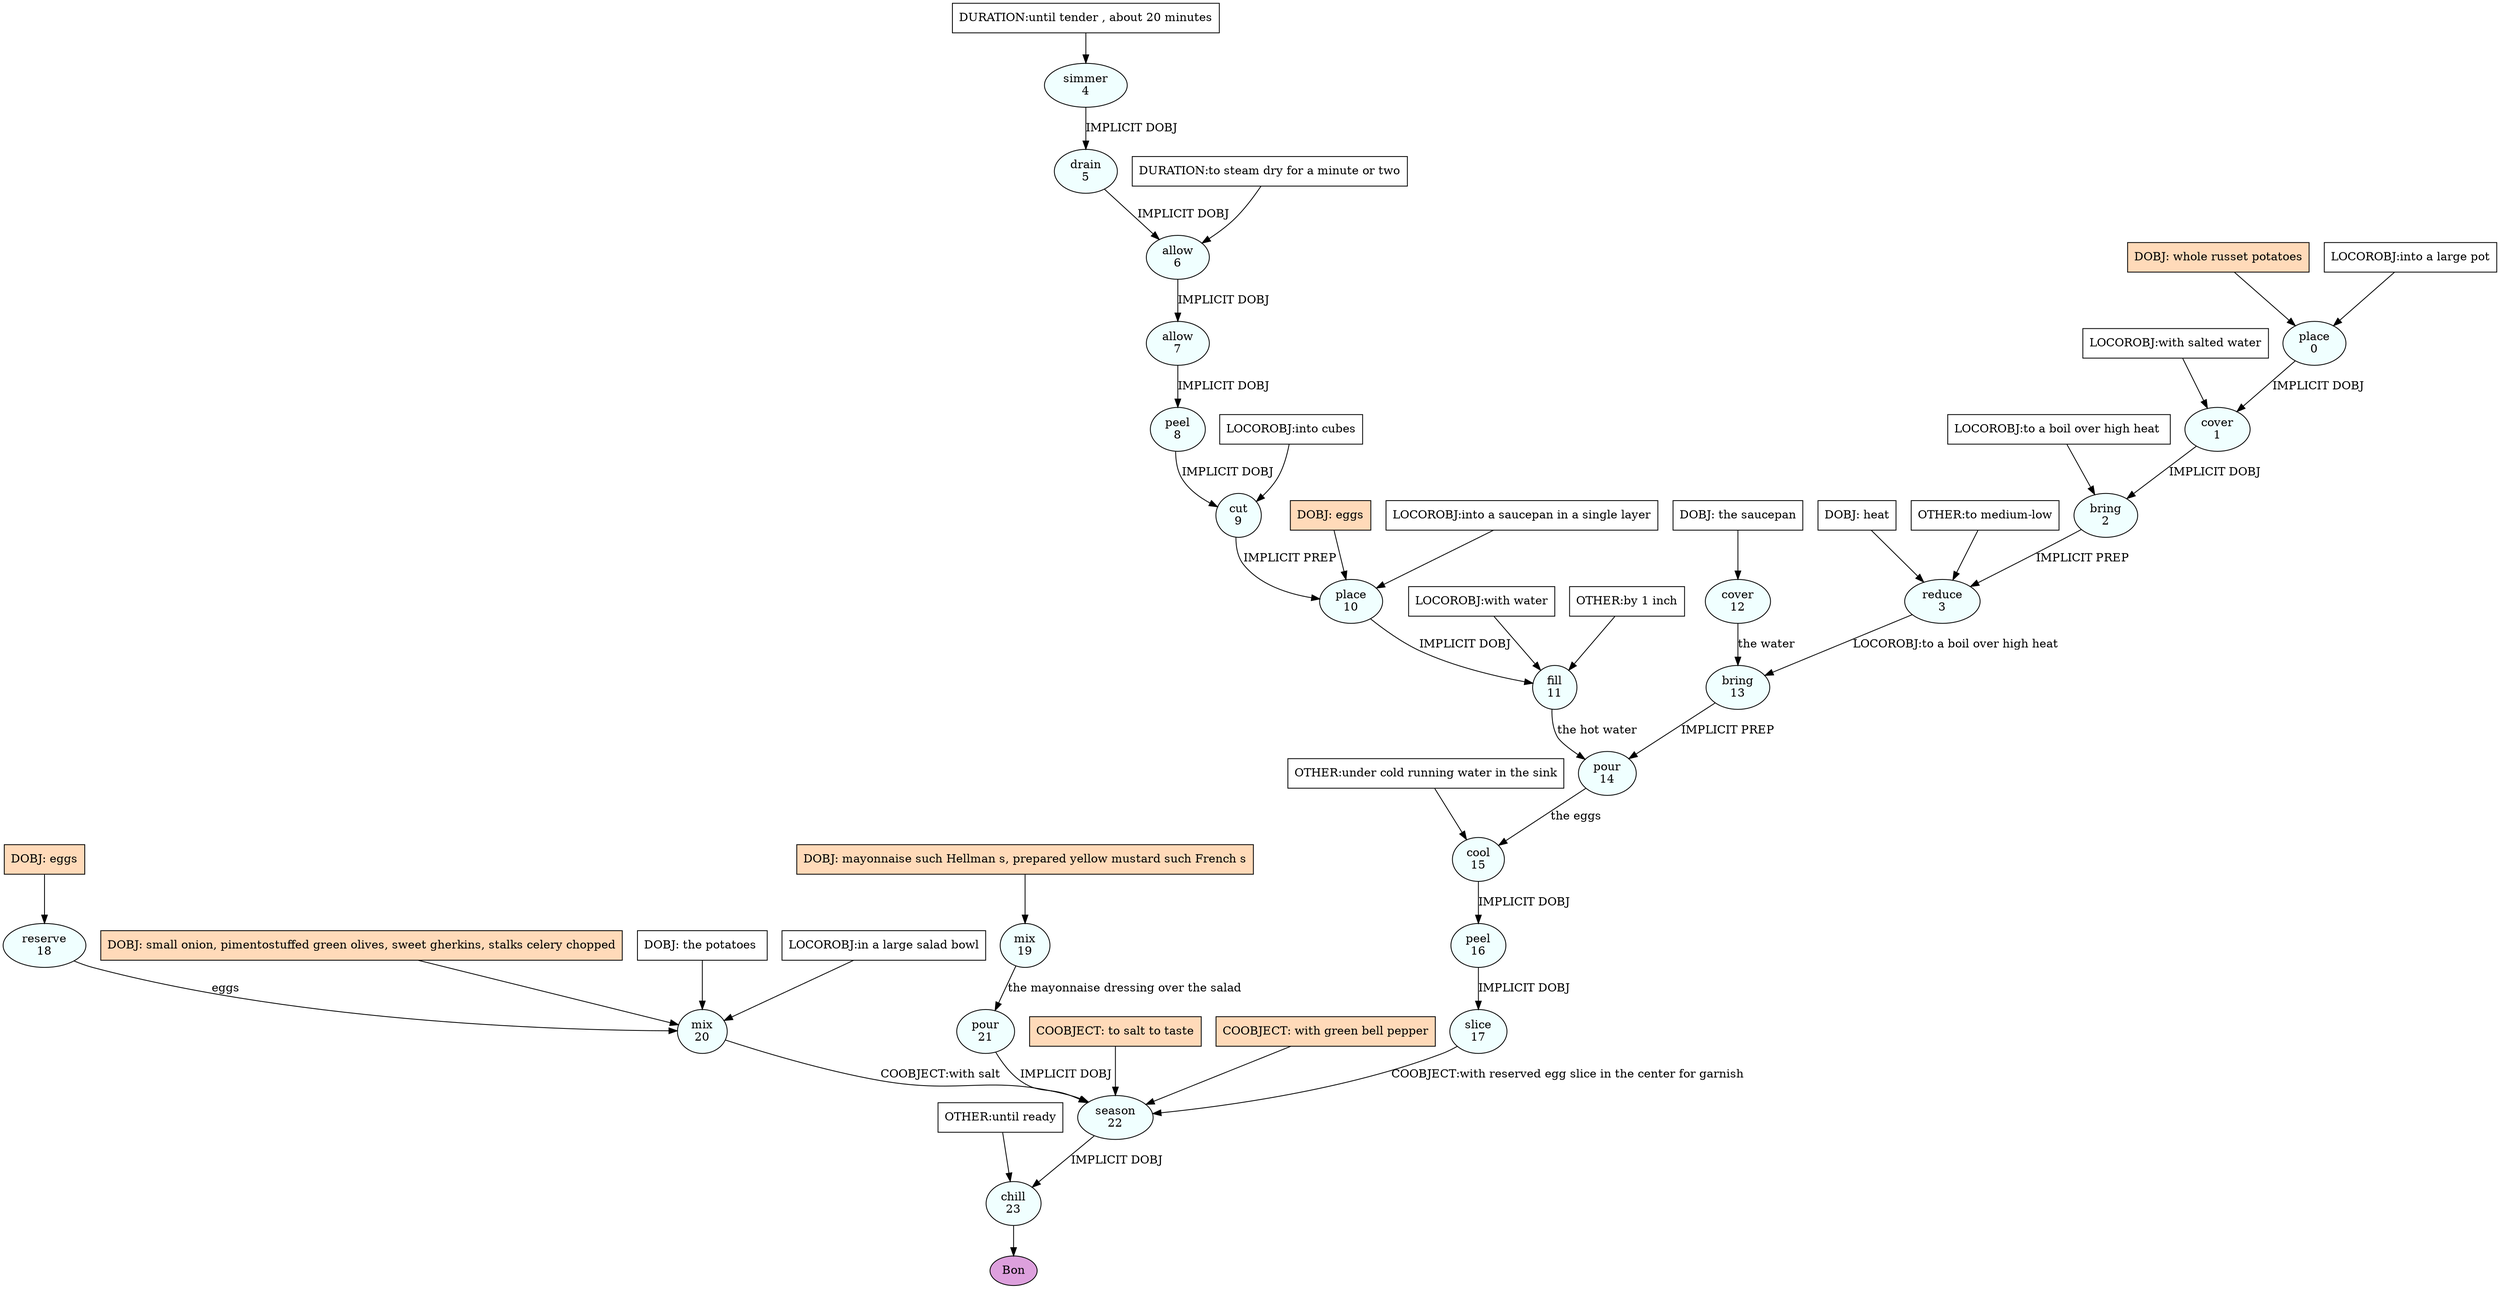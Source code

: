 digraph recipe {
E0[label="place
0", shape=oval, style=filled, fillcolor=azure]
E1[label="cover
1", shape=oval, style=filled, fillcolor=azure]
E2[label="bring
2", shape=oval, style=filled, fillcolor=azure]
E3[label="reduce
3", shape=oval, style=filled, fillcolor=azure]
E4[label="simmer
4", shape=oval, style=filled, fillcolor=azure]
E5[label="drain
5", shape=oval, style=filled, fillcolor=azure]
E6[label="allow
6", shape=oval, style=filled, fillcolor=azure]
E7[label="allow
7", shape=oval, style=filled, fillcolor=azure]
E8[label="peel
8", shape=oval, style=filled, fillcolor=azure]
E9[label="cut
9", shape=oval, style=filled, fillcolor=azure]
E10[label="place
10", shape=oval, style=filled, fillcolor=azure]
E11[label="fill
11", shape=oval, style=filled, fillcolor=azure]
E12[label="cover
12", shape=oval, style=filled, fillcolor=azure]
E13[label="bring
13", shape=oval, style=filled, fillcolor=azure]
E14[label="pour
14", shape=oval, style=filled, fillcolor=azure]
E15[label="cool
15", shape=oval, style=filled, fillcolor=azure]
E16[label="peel
16", shape=oval, style=filled, fillcolor=azure]
E17[label="slice
17", shape=oval, style=filled, fillcolor=azure]
E18[label="reserve
18", shape=oval, style=filled, fillcolor=azure]
E19[label="mix
19", shape=oval, style=filled, fillcolor=azure]
E20[label="mix
20", shape=oval, style=filled, fillcolor=azure]
E21[label="pour
21", shape=oval, style=filled, fillcolor=azure]
E22[label="season
22", shape=oval, style=filled, fillcolor=azure]
E23[label="chill
23", shape=oval, style=filled, fillcolor=azure]
D18[label="DOBJ: eggs", shape=box, style=filled, fillcolor=peachpuff]
D18 -> E18
D0[label="DOBJ: whole russet potatoes", shape=box, style=filled, fillcolor=peachpuff]
D0 -> E0
P0_0[label="LOCOROBJ:into a large pot", shape=box, style=filled, fillcolor=white]
P0_0 -> E0
D19[label="DOBJ: mayonnaise such Hellman s, prepared yellow mustard such French s", shape=box, style=filled, fillcolor=peachpuff]
D19 -> E19
D12[label="DOBJ: the saucepan", shape=box, style=filled, fillcolor=white]
D12 -> E12
P4_0[label="DURATION:until tender , about 20 minutes", shape=box, style=filled, fillcolor=white]
P4_0 -> E4
E0 -> E1 [label="IMPLICIT DOBJ"]
P1_0_0[label="LOCOROBJ:with salted water", shape=box, style=filled, fillcolor=white]
P1_0_0 -> E1
E1 -> E2 [label="IMPLICIT DOBJ"]
P2_0_0[label="LOCOROBJ:to a boil over high heat ", shape=box, style=filled, fillcolor=white]
P2_0_0 -> E2
D3_0[label="DOBJ: heat", shape=box, style=filled, fillcolor=white]
D3_0 -> E3
E2 -> E3 [label="IMPLICIT PREP"]
P3_1_0[label="OTHER:to medium-low", shape=box, style=filled, fillcolor=white]
P3_1_0 -> E3
E4 -> E5 [label="IMPLICIT DOBJ"]
E5 -> E6 [label="IMPLICIT DOBJ"]
P6_0_0[label="DURATION:to steam dry for a minute or two", shape=box, style=filled, fillcolor=white]
P6_0_0 -> E6
E6 -> E7 [label="IMPLICIT DOBJ"]
E7 -> E8 [label="IMPLICIT DOBJ"]
E8 -> E9 [label="IMPLICIT DOBJ"]
P9_0_0[label="LOCOROBJ:into cubes", shape=box, style=filled, fillcolor=white]
P9_0_0 -> E9
D10_ing[label="DOBJ: eggs", shape=box, style=filled, fillcolor=peachpuff]
D10_ing -> E10
E9 -> E10 [label="IMPLICIT PREP"]
P10_1_0[label="LOCOROBJ:into a saucepan in a single layer", shape=box, style=filled, fillcolor=white]
P10_1_0 -> E10
E10 -> E11 [label="IMPLICIT DOBJ"]
P11_0_0[label="LOCOROBJ:with water", shape=box, style=filled, fillcolor=white]
P11_0_0 -> E11
P11_1_0[label="OTHER:by 1 inch", shape=box, style=filled, fillcolor=white]
P11_1_0 -> E11
E12 -> E13 [label="the water"]
E3 -> E13 [label="LOCOROBJ:to a boil over high heat"]
E11 -> E14 [label="the hot water "]
E13 -> E14 [label="IMPLICIT PREP"]
E14 -> E15 [label="the eggs"]
P15_0_0[label="OTHER:under cold running water in the sink", shape=box, style=filled, fillcolor=white]
P15_0_0 -> E15
E15 -> E16 [label="IMPLICIT DOBJ"]
E16 -> E17 [label="IMPLICIT DOBJ"]
D20_ing[label="DOBJ: small onion, pimentostuffed green olives, sweet gherkins, stalks celery chopped", shape=box, style=filled, fillcolor=peachpuff]
D20_ing -> E20
D20_0[label="DOBJ: the potatoes ", shape=box, style=filled, fillcolor=white]
D20_0 -> E20
E18 -> E20 [label=" eggs "]
P20_0_0[label="LOCOROBJ:in a large salad bowl", shape=box, style=filled, fillcolor=white]
P20_0_0 -> E20
E19 -> E21 [label="the mayonnaise dressing over the salad"]
E21 -> E22 [label="IMPLICIT DOBJ"]
P22_0_ing[label="COOBJECT: to salt to taste", shape=box, style=filled, fillcolor=peachpuff]
P22_0_ing -> E22
P22_1_ing[label="COOBJECT: with green bell pepper", shape=box, style=filled, fillcolor=peachpuff]
P22_1_ing -> E22
E20 -> E22 [label="COOBJECT:with salt "]
E17 -> E22 [label="COOBJECT:with reserved egg slice in the center for garnish"]
E22 -> E23 [label="IMPLICIT DOBJ"]
P23_0_0[label="OTHER:until ready", shape=box, style=filled, fillcolor=white]
P23_0_0 -> E23
EOR[label="Bon", shape=oval, style=filled, fillcolor=plum]
E23 -> EOR
}
